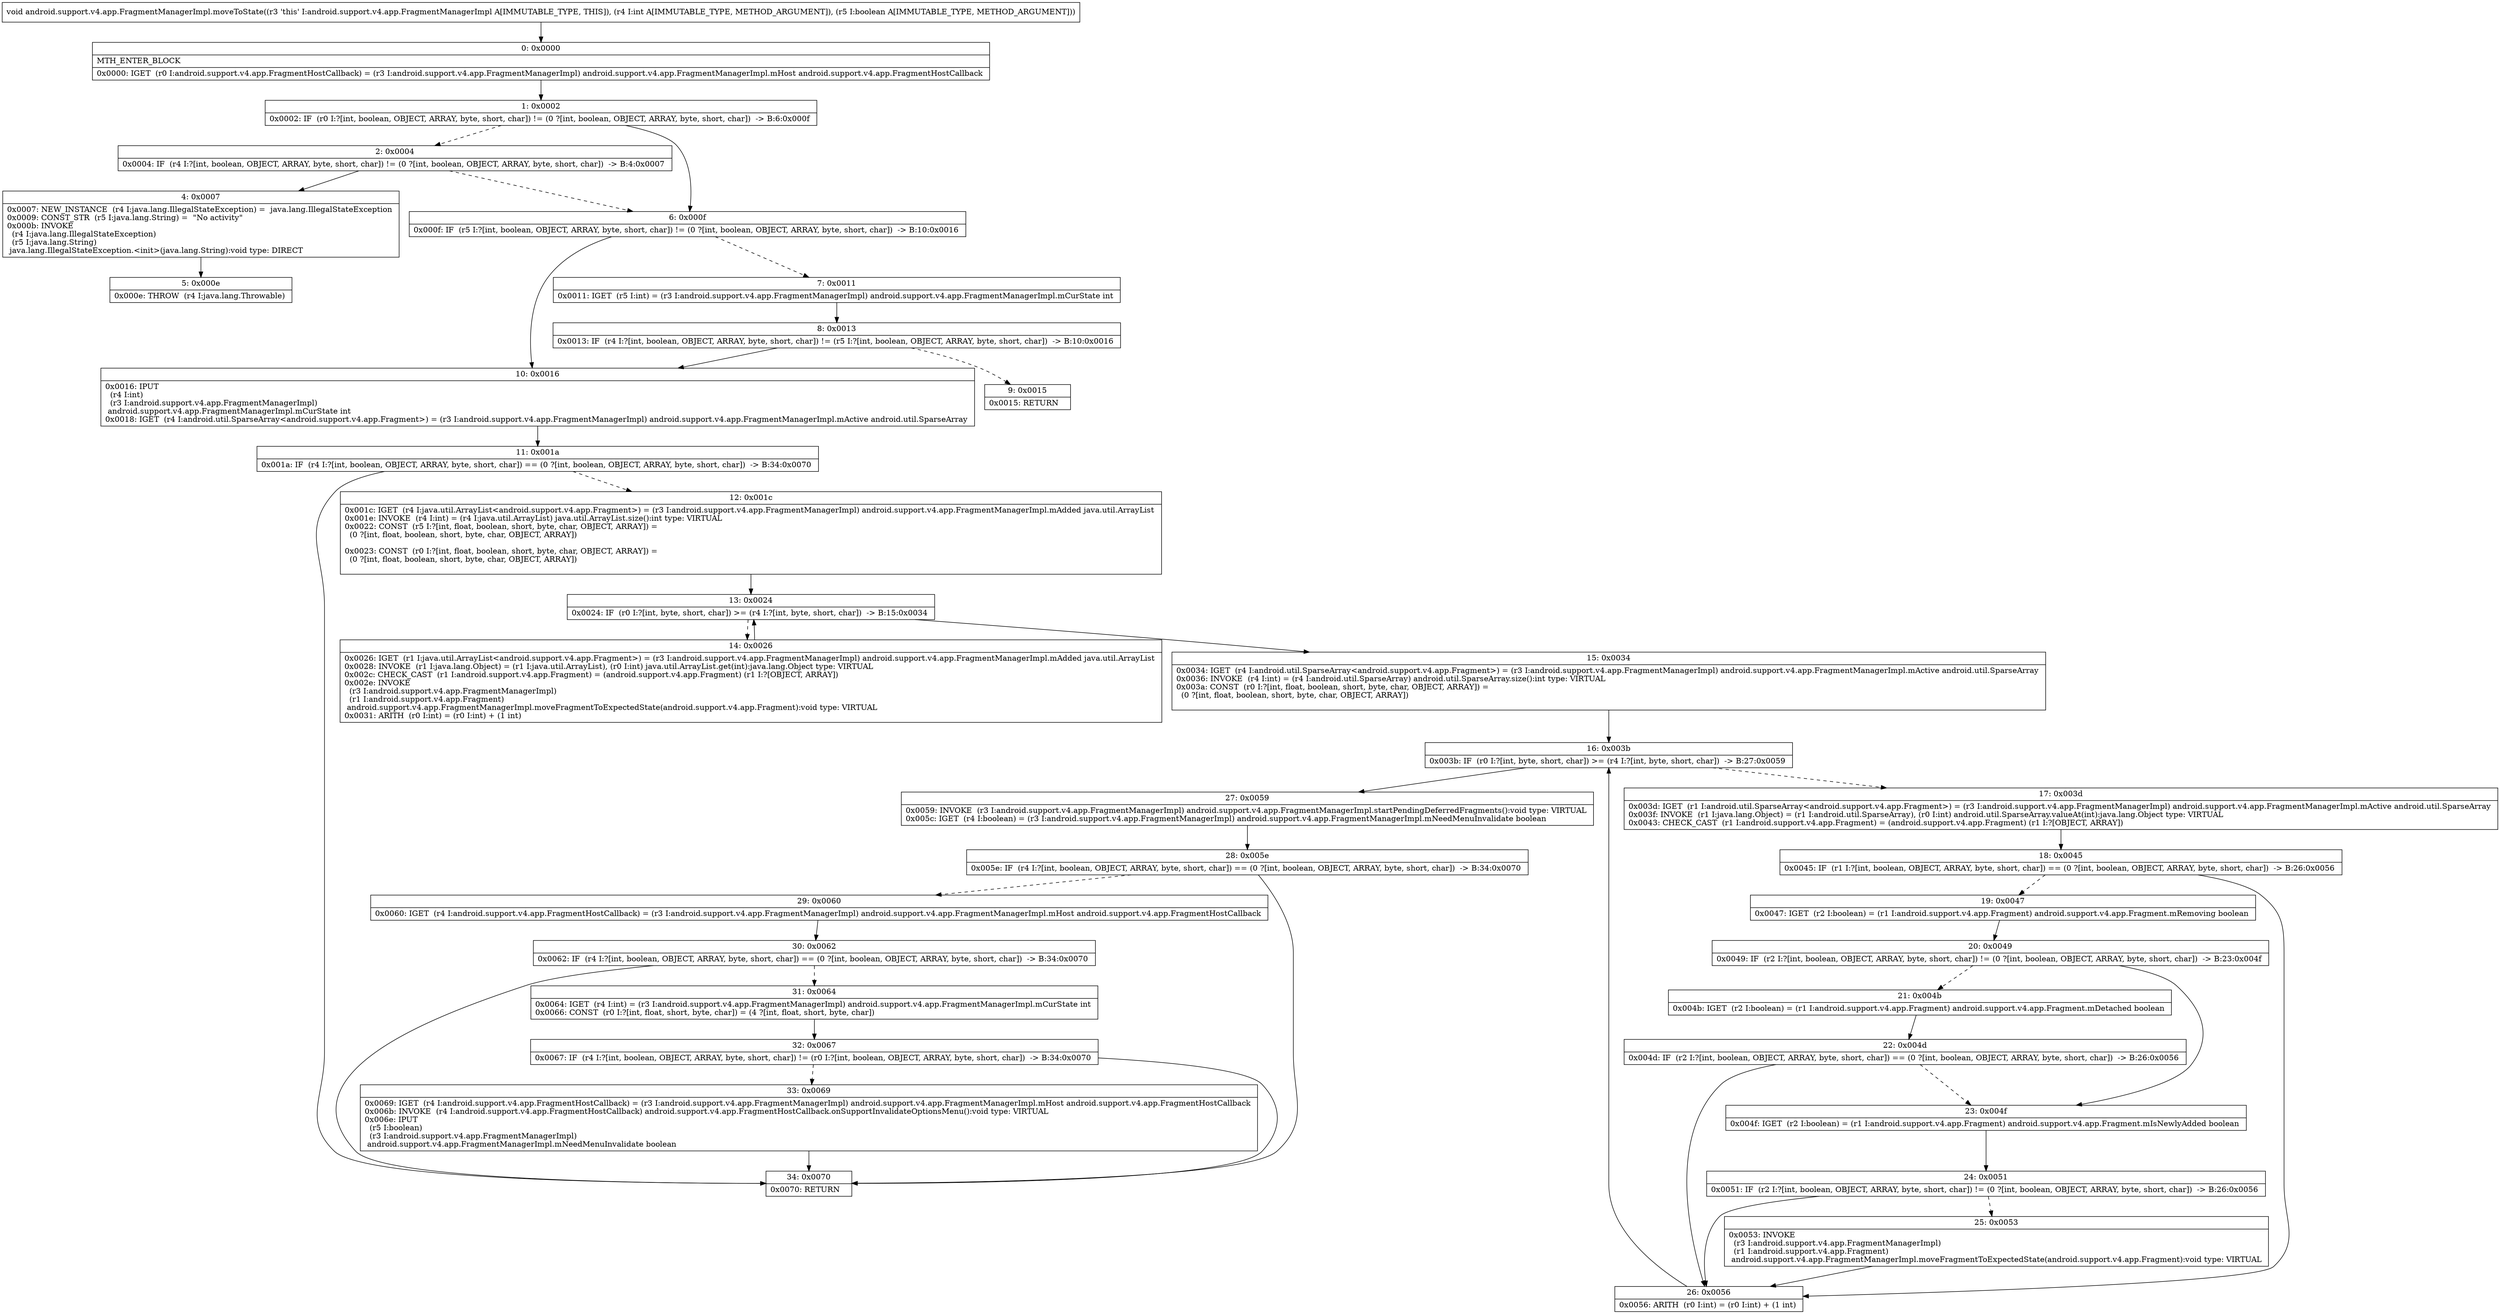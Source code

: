 digraph "CFG forandroid.support.v4.app.FragmentManagerImpl.moveToState(IZ)V" {
Node_0 [shape=record,label="{0\:\ 0x0000|MTH_ENTER_BLOCK\l|0x0000: IGET  (r0 I:android.support.v4.app.FragmentHostCallback) = (r3 I:android.support.v4.app.FragmentManagerImpl) android.support.v4.app.FragmentManagerImpl.mHost android.support.v4.app.FragmentHostCallback \l}"];
Node_1 [shape=record,label="{1\:\ 0x0002|0x0002: IF  (r0 I:?[int, boolean, OBJECT, ARRAY, byte, short, char]) != (0 ?[int, boolean, OBJECT, ARRAY, byte, short, char])  \-\> B:6:0x000f \l}"];
Node_2 [shape=record,label="{2\:\ 0x0004|0x0004: IF  (r4 I:?[int, boolean, OBJECT, ARRAY, byte, short, char]) != (0 ?[int, boolean, OBJECT, ARRAY, byte, short, char])  \-\> B:4:0x0007 \l}"];
Node_4 [shape=record,label="{4\:\ 0x0007|0x0007: NEW_INSTANCE  (r4 I:java.lang.IllegalStateException) =  java.lang.IllegalStateException \l0x0009: CONST_STR  (r5 I:java.lang.String) =  \"No activity\" \l0x000b: INVOKE  \l  (r4 I:java.lang.IllegalStateException)\l  (r5 I:java.lang.String)\l java.lang.IllegalStateException.\<init\>(java.lang.String):void type: DIRECT \l}"];
Node_5 [shape=record,label="{5\:\ 0x000e|0x000e: THROW  (r4 I:java.lang.Throwable) \l}"];
Node_6 [shape=record,label="{6\:\ 0x000f|0x000f: IF  (r5 I:?[int, boolean, OBJECT, ARRAY, byte, short, char]) != (0 ?[int, boolean, OBJECT, ARRAY, byte, short, char])  \-\> B:10:0x0016 \l}"];
Node_7 [shape=record,label="{7\:\ 0x0011|0x0011: IGET  (r5 I:int) = (r3 I:android.support.v4.app.FragmentManagerImpl) android.support.v4.app.FragmentManagerImpl.mCurState int \l}"];
Node_8 [shape=record,label="{8\:\ 0x0013|0x0013: IF  (r4 I:?[int, boolean, OBJECT, ARRAY, byte, short, char]) != (r5 I:?[int, boolean, OBJECT, ARRAY, byte, short, char])  \-\> B:10:0x0016 \l}"];
Node_9 [shape=record,label="{9\:\ 0x0015|0x0015: RETURN   \l}"];
Node_10 [shape=record,label="{10\:\ 0x0016|0x0016: IPUT  \l  (r4 I:int)\l  (r3 I:android.support.v4.app.FragmentManagerImpl)\l android.support.v4.app.FragmentManagerImpl.mCurState int \l0x0018: IGET  (r4 I:android.util.SparseArray\<android.support.v4.app.Fragment\>) = (r3 I:android.support.v4.app.FragmentManagerImpl) android.support.v4.app.FragmentManagerImpl.mActive android.util.SparseArray \l}"];
Node_11 [shape=record,label="{11\:\ 0x001a|0x001a: IF  (r4 I:?[int, boolean, OBJECT, ARRAY, byte, short, char]) == (0 ?[int, boolean, OBJECT, ARRAY, byte, short, char])  \-\> B:34:0x0070 \l}"];
Node_12 [shape=record,label="{12\:\ 0x001c|0x001c: IGET  (r4 I:java.util.ArrayList\<android.support.v4.app.Fragment\>) = (r3 I:android.support.v4.app.FragmentManagerImpl) android.support.v4.app.FragmentManagerImpl.mAdded java.util.ArrayList \l0x001e: INVOKE  (r4 I:int) = (r4 I:java.util.ArrayList) java.util.ArrayList.size():int type: VIRTUAL \l0x0022: CONST  (r5 I:?[int, float, boolean, short, byte, char, OBJECT, ARRAY]) = \l  (0 ?[int, float, boolean, short, byte, char, OBJECT, ARRAY])\l \l0x0023: CONST  (r0 I:?[int, float, boolean, short, byte, char, OBJECT, ARRAY]) = \l  (0 ?[int, float, boolean, short, byte, char, OBJECT, ARRAY])\l \l}"];
Node_13 [shape=record,label="{13\:\ 0x0024|0x0024: IF  (r0 I:?[int, byte, short, char]) \>= (r4 I:?[int, byte, short, char])  \-\> B:15:0x0034 \l}"];
Node_14 [shape=record,label="{14\:\ 0x0026|0x0026: IGET  (r1 I:java.util.ArrayList\<android.support.v4.app.Fragment\>) = (r3 I:android.support.v4.app.FragmentManagerImpl) android.support.v4.app.FragmentManagerImpl.mAdded java.util.ArrayList \l0x0028: INVOKE  (r1 I:java.lang.Object) = (r1 I:java.util.ArrayList), (r0 I:int) java.util.ArrayList.get(int):java.lang.Object type: VIRTUAL \l0x002c: CHECK_CAST  (r1 I:android.support.v4.app.Fragment) = (android.support.v4.app.Fragment) (r1 I:?[OBJECT, ARRAY]) \l0x002e: INVOKE  \l  (r3 I:android.support.v4.app.FragmentManagerImpl)\l  (r1 I:android.support.v4.app.Fragment)\l android.support.v4.app.FragmentManagerImpl.moveFragmentToExpectedState(android.support.v4.app.Fragment):void type: VIRTUAL \l0x0031: ARITH  (r0 I:int) = (r0 I:int) + (1 int) \l}"];
Node_15 [shape=record,label="{15\:\ 0x0034|0x0034: IGET  (r4 I:android.util.SparseArray\<android.support.v4.app.Fragment\>) = (r3 I:android.support.v4.app.FragmentManagerImpl) android.support.v4.app.FragmentManagerImpl.mActive android.util.SparseArray \l0x0036: INVOKE  (r4 I:int) = (r4 I:android.util.SparseArray) android.util.SparseArray.size():int type: VIRTUAL \l0x003a: CONST  (r0 I:?[int, float, boolean, short, byte, char, OBJECT, ARRAY]) = \l  (0 ?[int, float, boolean, short, byte, char, OBJECT, ARRAY])\l \l}"];
Node_16 [shape=record,label="{16\:\ 0x003b|0x003b: IF  (r0 I:?[int, byte, short, char]) \>= (r4 I:?[int, byte, short, char])  \-\> B:27:0x0059 \l}"];
Node_17 [shape=record,label="{17\:\ 0x003d|0x003d: IGET  (r1 I:android.util.SparseArray\<android.support.v4.app.Fragment\>) = (r3 I:android.support.v4.app.FragmentManagerImpl) android.support.v4.app.FragmentManagerImpl.mActive android.util.SparseArray \l0x003f: INVOKE  (r1 I:java.lang.Object) = (r1 I:android.util.SparseArray), (r0 I:int) android.util.SparseArray.valueAt(int):java.lang.Object type: VIRTUAL \l0x0043: CHECK_CAST  (r1 I:android.support.v4.app.Fragment) = (android.support.v4.app.Fragment) (r1 I:?[OBJECT, ARRAY]) \l}"];
Node_18 [shape=record,label="{18\:\ 0x0045|0x0045: IF  (r1 I:?[int, boolean, OBJECT, ARRAY, byte, short, char]) == (0 ?[int, boolean, OBJECT, ARRAY, byte, short, char])  \-\> B:26:0x0056 \l}"];
Node_19 [shape=record,label="{19\:\ 0x0047|0x0047: IGET  (r2 I:boolean) = (r1 I:android.support.v4.app.Fragment) android.support.v4.app.Fragment.mRemoving boolean \l}"];
Node_20 [shape=record,label="{20\:\ 0x0049|0x0049: IF  (r2 I:?[int, boolean, OBJECT, ARRAY, byte, short, char]) != (0 ?[int, boolean, OBJECT, ARRAY, byte, short, char])  \-\> B:23:0x004f \l}"];
Node_21 [shape=record,label="{21\:\ 0x004b|0x004b: IGET  (r2 I:boolean) = (r1 I:android.support.v4.app.Fragment) android.support.v4.app.Fragment.mDetached boolean \l}"];
Node_22 [shape=record,label="{22\:\ 0x004d|0x004d: IF  (r2 I:?[int, boolean, OBJECT, ARRAY, byte, short, char]) == (0 ?[int, boolean, OBJECT, ARRAY, byte, short, char])  \-\> B:26:0x0056 \l}"];
Node_23 [shape=record,label="{23\:\ 0x004f|0x004f: IGET  (r2 I:boolean) = (r1 I:android.support.v4.app.Fragment) android.support.v4.app.Fragment.mIsNewlyAdded boolean \l}"];
Node_24 [shape=record,label="{24\:\ 0x0051|0x0051: IF  (r2 I:?[int, boolean, OBJECT, ARRAY, byte, short, char]) != (0 ?[int, boolean, OBJECT, ARRAY, byte, short, char])  \-\> B:26:0x0056 \l}"];
Node_25 [shape=record,label="{25\:\ 0x0053|0x0053: INVOKE  \l  (r3 I:android.support.v4.app.FragmentManagerImpl)\l  (r1 I:android.support.v4.app.Fragment)\l android.support.v4.app.FragmentManagerImpl.moveFragmentToExpectedState(android.support.v4.app.Fragment):void type: VIRTUAL \l}"];
Node_26 [shape=record,label="{26\:\ 0x0056|0x0056: ARITH  (r0 I:int) = (r0 I:int) + (1 int) \l}"];
Node_27 [shape=record,label="{27\:\ 0x0059|0x0059: INVOKE  (r3 I:android.support.v4.app.FragmentManagerImpl) android.support.v4.app.FragmentManagerImpl.startPendingDeferredFragments():void type: VIRTUAL \l0x005c: IGET  (r4 I:boolean) = (r3 I:android.support.v4.app.FragmentManagerImpl) android.support.v4.app.FragmentManagerImpl.mNeedMenuInvalidate boolean \l}"];
Node_28 [shape=record,label="{28\:\ 0x005e|0x005e: IF  (r4 I:?[int, boolean, OBJECT, ARRAY, byte, short, char]) == (0 ?[int, boolean, OBJECT, ARRAY, byte, short, char])  \-\> B:34:0x0070 \l}"];
Node_29 [shape=record,label="{29\:\ 0x0060|0x0060: IGET  (r4 I:android.support.v4.app.FragmentHostCallback) = (r3 I:android.support.v4.app.FragmentManagerImpl) android.support.v4.app.FragmentManagerImpl.mHost android.support.v4.app.FragmentHostCallback \l}"];
Node_30 [shape=record,label="{30\:\ 0x0062|0x0062: IF  (r4 I:?[int, boolean, OBJECT, ARRAY, byte, short, char]) == (0 ?[int, boolean, OBJECT, ARRAY, byte, short, char])  \-\> B:34:0x0070 \l}"];
Node_31 [shape=record,label="{31\:\ 0x0064|0x0064: IGET  (r4 I:int) = (r3 I:android.support.v4.app.FragmentManagerImpl) android.support.v4.app.FragmentManagerImpl.mCurState int \l0x0066: CONST  (r0 I:?[int, float, short, byte, char]) = (4 ?[int, float, short, byte, char]) \l}"];
Node_32 [shape=record,label="{32\:\ 0x0067|0x0067: IF  (r4 I:?[int, boolean, OBJECT, ARRAY, byte, short, char]) != (r0 I:?[int, boolean, OBJECT, ARRAY, byte, short, char])  \-\> B:34:0x0070 \l}"];
Node_33 [shape=record,label="{33\:\ 0x0069|0x0069: IGET  (r4 I:android.support.v4.app.FragmentHostCallback) = (r3 I:android.support.v4.app.FragmentManagerImpl) android.support.v4.app.FragmentManagerImpl.mHost android.support.v4.app.FragmentHostCallback \l0x006b: INVOKE  (r4 I:android.support.v4.app.FragmentHostCallback) android.support.v4.app.FragmentHostCallback.onSupportInvalidateOptionsMenu():void type: VIRTUAL \l0x006e: IPUT  \l  (r5 I:boolean)\l  (r3 I:android.support.v4.app.FragmentManagerImpl)\l android.support.v4.app.FragmentManagerImpl.mNeedMenuInvalidate boolean \l}"];
Node_34 [shape=record,label="{34\:\ 0x0070|0x0070: RETURN   \l}"];
MethodNode[shape=record,label="{void android.support.v4.app.FragmentManagerImpl.moveToState((r3 'this' I:android.support.v4.app.FragmentManagerImpl A[IMMUTABLE_TYPE, THIS]), (r4 I:int A[IMMUTABLE_TYPE, METHOD_ARGUMENT]), (r5 I:boolean A[IMMUTABLE_TYPE, METHOD_ARGUMENT])) }"];
MethodNode -> Node_0;
Node_0 -> Node_1;
Node_1 -> Node_2[style=dashed];
Node_1 -> Node_6;
Node_2 -> Node_4;
Node_2 -> Node_6[style=dashed];
Node_4 -> Node_5;
Node_6 -> Node_7[style=dashed];
Node_6 -> Node_10;
Node_7 -> Node_8;
Node_8 -> Node_9[style=dashed];
Node_8 -> Node_10;
Node_10 -> Node_11;
Node_11 -> Node_12[style=dashed];
Node_11 -> Node_34;
Node_12 -> Node_13;
Node_13 -> Node_14[style=dashed];
Node_13 -> Node_15;
Node_14 -> Node_13;
Node_15 -> Node_16;
Node_16 -> Node_17[style=dashed];
Node_16 -> Node_27;
Node_17 -> Node_18;
Node_18 -> Node_19[style=dashed];
Node_18 -> Node_26;
Node_19 -> Node_20;
Node_20 -> Node_21[style=dashed];
Node_20 -> Node_23;
Node_21 -> Node_22;
Node_22 -> Node_23[style=dashed];
Node_22 -> Node_26;
Node_23 -> Node_24;
Node_24 -> Node_25[style=dashed];
Node_24 -> Node_26;
Node_25 -> Node_26;
Node_26 -> Node_16;
Node_27 -> Node_28;
Node_28 -> Node_29[style=dashed];
Node_28 -> Node_34;
Node_29 -> Node_30;
Node_30 -> Node_31[style=dashed];
Node_30 -> Node_34;
Node_31 -> Node_32;
Node_32 -> Node_33[style=dashed];
Node_32 -> Node_34;
Node_33 -> Node_34;
}

